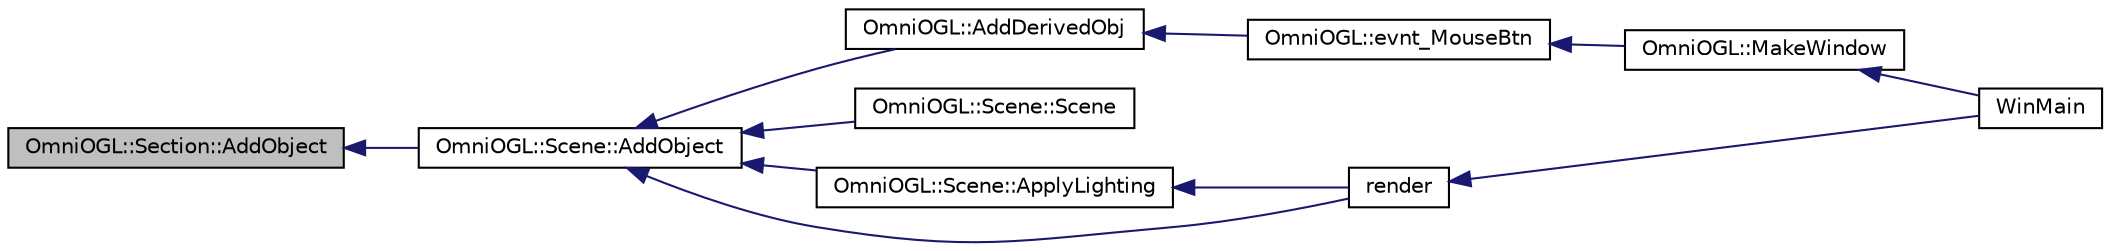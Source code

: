digraph "OmniOGL::Section::AddObject"
{
  edge [fontname="Helvetica",fontsize="10",labelfontname="Helvetica",labelfontsize="10"];
  node [fontname="Helvetica",fontsize="10",shape=record];
  rankdir="LR";
  Node1 [label="OmniOGL::Section::AddObject",height=0.2,width=0.4,color="black", fillcolor="grey75", style="filled" fontcolor="black"];
  Node1 -> Node2 [dir="back",color="midnightblue",fontsize="10",style="solid",fontname="Helvetica"];
  Node2 [label="OmniOGL::Scene::AddObject",height=0.2,width=0.4,color="black", fillcolor="white", style="filled",URL="$class_omni_o_g_l_1_1_scene.html#a7f4c04f39094430a4e9181a6829d5e6e"];
  Node2 -> Node3 [dir="back",color="midnightblue",fontsize="10",style="solid",fontname="Helvetica"];
  Node3 [label="OmniOGL::AddDerivedObj",height=0.2,width=0.4,color="black", fillcolor="white", style="filled",URL="$namespace_omni_o_g_l.html#af5108efeb0d59c8b63da8231e70c987f"];
  Node3 -> Node4 [dir="back",color="midnightblue",fontsize="10",style="solid",fontname="Helvetica"];
  Node4 [label="OmniOGL::evnt_MouseBtn",height=0.2,width=0.4,color="black", fillcolor="white", style="filled",URL="$namespace_omni_o_g_l.html#a3a42d273f9da945de1baa561983d981a"];
  Node4 -> Node5 [dir="back",color="midnightblue",fontsize="10",style="solid",fontname="Helvetica"];
  Node5 [label="OmniOGL::MakeWindow",height=0.2,width=0.4,color="black", fillcolor="white", style="filled",URL="$namespace_omni_o_g_l.html#a03177ea10e60c8e0edb883425d0f84a4"];
  Node5 -> Node6 [dir="back",color="midnightblue",fontsize="10",style="solid",fontname="Helvetica"];
  Node6 [label="WinMain",height=0.2,width=0.4,color="black", fillcolor="white", style="filled",URL="$_small_o_g_l_8cpp.html#a66e65252a6985e382838442f280f46ba"];
  Node2 -> Node7 [dir="back",color="midnightblue",fontsize="10",style="solid",fontname="Helvetica"];
  Node7 [label="OmniOGL::Scene::Scene",height=0.2,width=0.4,color="black", fillcolor="white", style="filled",URL="$class_omni_o_g_l_1_1_scene.html#a6776fd0b14a9677e3bc56d43436a282c"];
  Node2 -> Node8 [dir="back",color="midnightblue",fontsize="10",style="solid",fontname="Helvetica"];
  Node8 [label="OmniOGL::Scene::ApplyLighting",height=0.2,width=0.4,color="black", fillcolor="white", style="filled",URL="$class_omni_o_g_l_1_1_scene.html#a0644a347dec99fbcc195862d3e1f5b7c"];
  Node8 -> Node9 [dir="back",color="midnightblue",fontsize="10",style="solid",fontname="Helvetica"];
  Node9 [label="render",height=0.2,width=0.4,color="black", fillcolor="white", style="filled",URL="$_small_o_g_l_8cpp.html#a133aba9fe60f6d354d05d69e0bbd31a7"];
  Node9 -> Node6 [dir="back",color="midnightblue",fontsize="10",style="solid",fontname="Helvetica"];
  Node2 -> Node9 [dir="back",color="midnightblue",fontsize="10",style="solid",fontname="Helvetica"];
}
